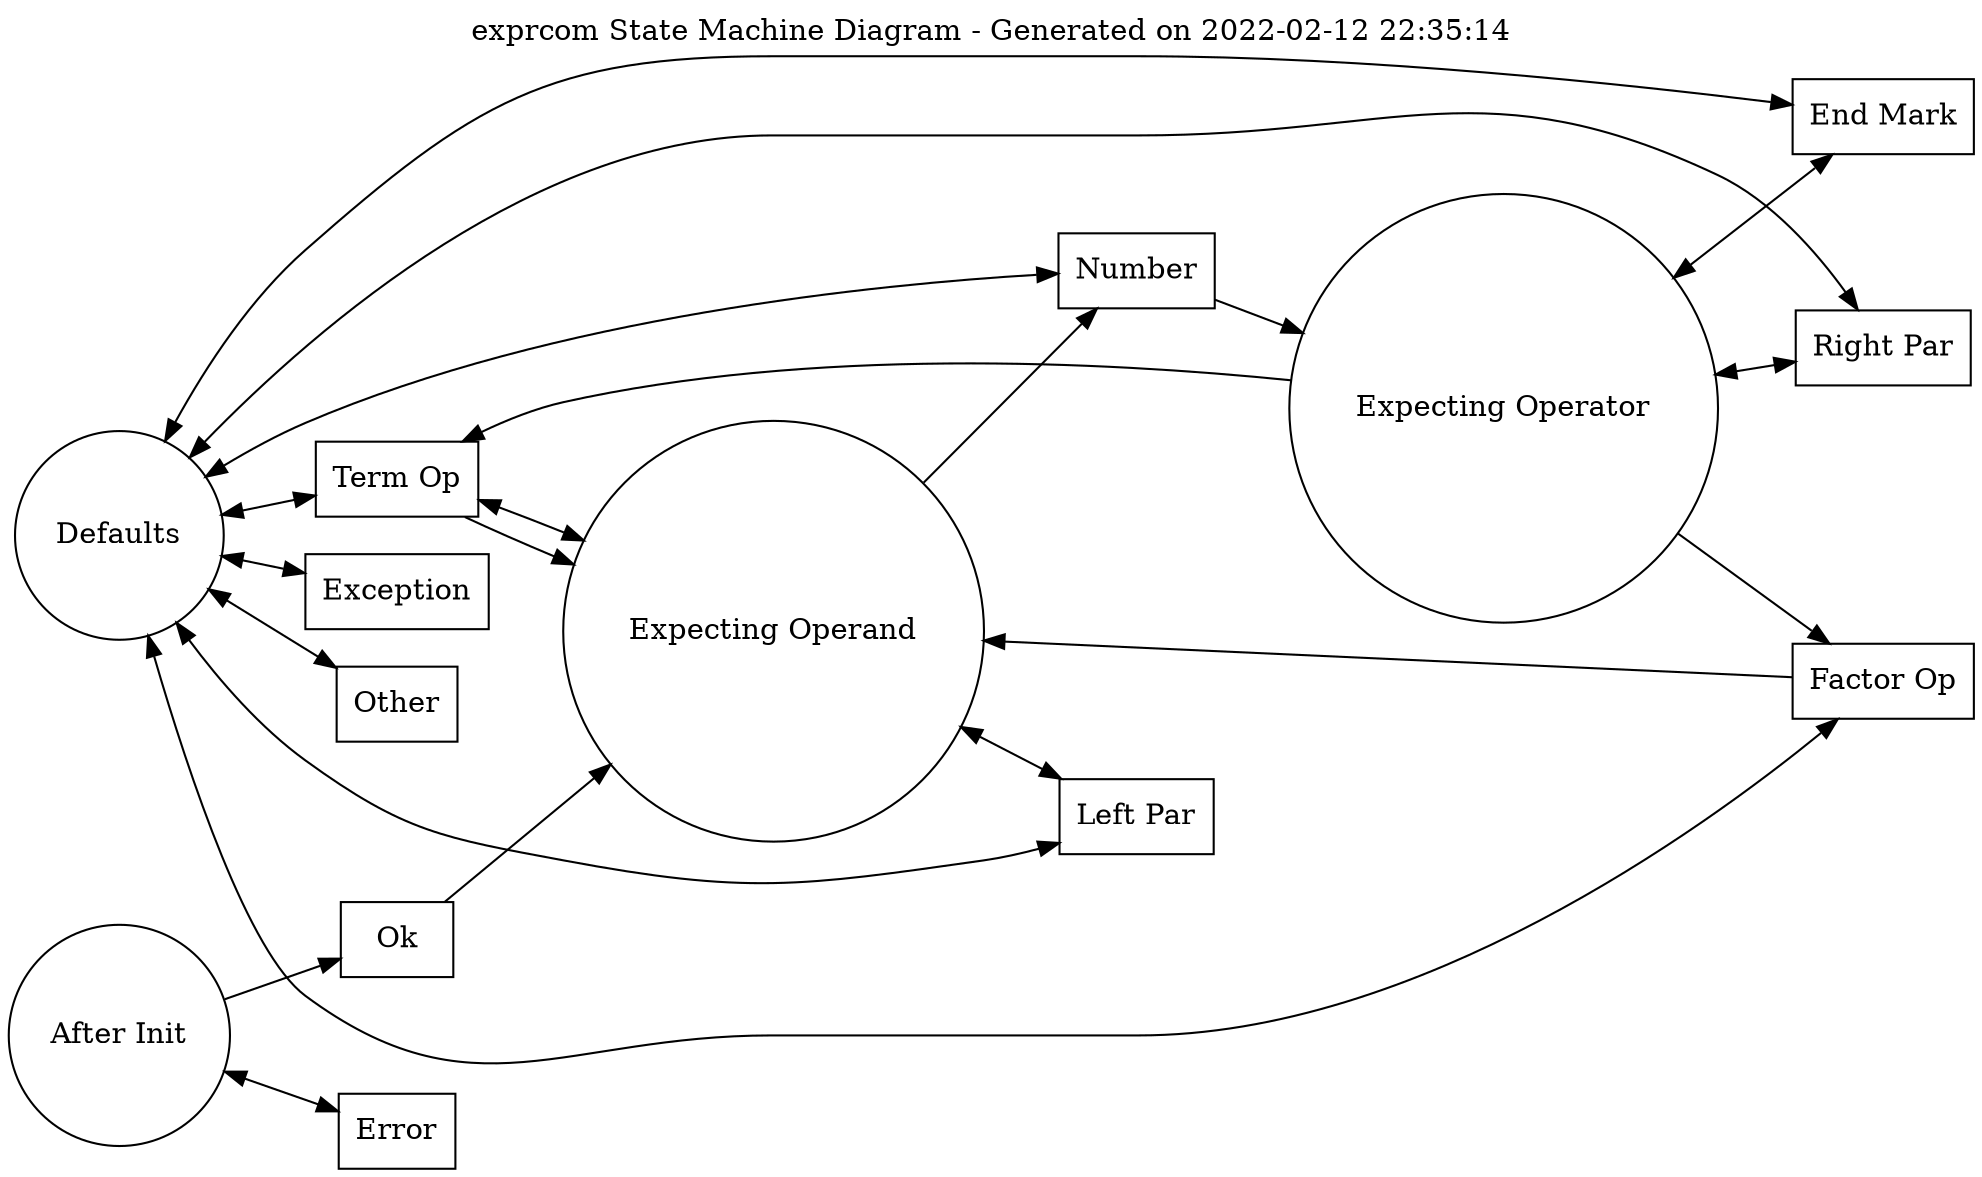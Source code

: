 digraph finite_state_machine {
rankdir=LR;
graph [ dpi = 500 ];
size="24,24";
node [shape = circle, label="Defaults"] "Defaults_State";
node [shape = circle, label="Expecting Operand"] "Expecting Operand_State";
node [shape = circle, label="After Init"] "After Init_State";
node [shape = circle, label="Expecting Operator"] "Expecting Operator_State";
node [shape = box, label="Error"] "Error_Event";
node [shape = box, label="End Mark"] "End Mark_Event";
node [shape = box, label="Exception"] "Exception_Event";
node [shape = box, label="Left Par"] "Left Par_Event";
node [shape = box, label="Term Op"] "Term Op_Event";
node [shape = box, label="Other"] "Other_Event";
node [shape = box, label="Number"] "Number_Event";
node [shape = box, label="Ok"] "Ok_Event";
node [shape = box, label="Right Par"] "Right Par_Event";
node [shape = box, label="Factor Op"] "Factor Op_Event";
edge [dir="forward"] "After Init_State" -> "Ok_Event";
edge [dir="forward"] "Ok_Event" -> "Expecting Operand_State";
edge [dir="both"] "After Init_State" -> "Error_Event";
edge [dir="both"] "Expecting Operand_State" -> "Term Op_Event";
edge [dir="forward"] "Expecting Operand_State" -> "Number_Event";
edge [dir="forward"] "Number_Event" -> "Expecting Operator_State";
edge [dir="both"] "Expecting Operand_State" -> "Left Par_Event";
edge [dir="forward"] "Expecting Operator_State" -> "Term Op_Event";
edge [dir="forward"] "Term Op_Event" -> "Expecting Operand_State";
edge [dir="forward"] "Expecting Operator_State" -> "Factor Op_Event";
edge [dir="forward"] "Factor Op_Event" -> "Expecting Operand_State";
edge [dir="both"] "Expecting Operator_State" -> "End Mark_Event";
edge [dir="both"] "Expecting Operator_State" -> "Right Par_Event";
edge [dir="both"] "Defaults_State" -> "Number_Event";
edge [dir="both"] "Defaults_State" -> "Term Op_Event";
edge [dir="both"] "Defaults_State" -> "Factor Op_Event";
edge [dir="both"] "Defaults_State" -> "End Mark_Event";
edge [dir="both"] "Defaults_State" -> "Exception_Event";
edge [dir="both"] "Defaults_State" -> "Other_Event";
edge [dir="both"] "Defaults_State" -> "Left Par_Event";
edge [dir="both"] "Defaults_State" -> "Right Par_Event";
labelloc="t";
label="exprcom State Machine Diagram - Generated on 2022-02-12 22:35:14";
}
